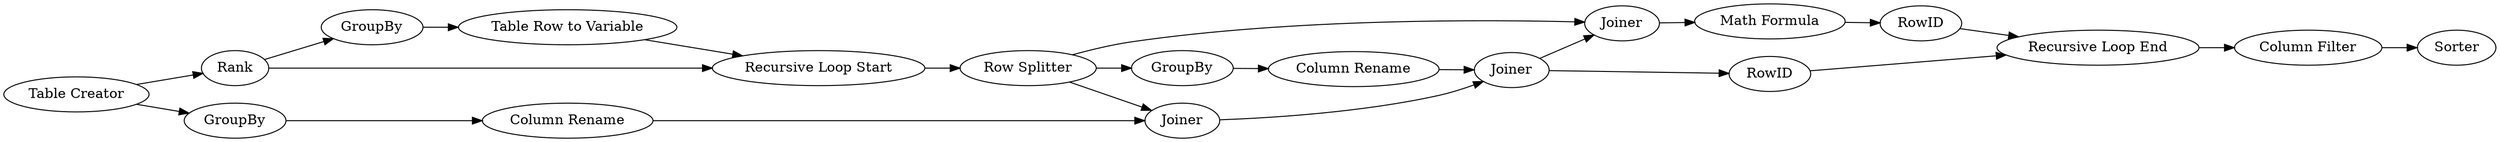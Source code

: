 digraph {
	"15115508487750176_38" [label=RowID]
	"15115508487750176_34" [label=Joiner]
	"15115508487750176_21" [label=Rank]
	"15115508487750176_40" [label=Sorter]
	"15115508487750176_41" [label="Column Filter"]
	"15115508487750176_45" [label=Joiner]
	"15115508487750176_39" [label=RowID]
	"15115508487750176_42" [label=GroupBy]
	"15115508487750176_30" [label="Recursive Loop Start"]
	"15115508487750176_37" [label="Math Formula"]
	"15115508487750176_29" [label="Table Creator"]
	"15115508487750176_44" [label="Column Rename"]
	"15115508487750176_33" [label=GroupBy]
	"15115508487750176_43" [label="Column Rename"]
	"15115508487750176_31" [label="Recursive Loop End"]
	"15115508487750176_32" [label="Row Splitter"]
	"15115508487750176_46" [label=GroupBy]
	"15115508487750176_47" [label="Table Row to Variable"]
	"15115508487750176_35" [label=Joiner]
	"15115508487750176_30" -> "15115508487750176_32"
	"15115508487750176_39" -> "15115508487750176_31"
	"15115508487750176_32" -> "15115508487750176_35"
	"15115508487750176_45" -> "15115508487750176_34"
	"15115508487750176_42" -> "15115508487750176_43"
	"15115508487750176_35" -> "15115508487750176_37"
	"15115508487750176_21" -> "15115508487750176_46"
	"15115508487750176_34" -> "15115508487750176_38"
	"15115508487750176_21" -> "15115508487750176_30"
	"15115508487750176_46" -> "15115508487750176_47"
	"15115508487750176_31" -> "15115508487750176_41"
	"15115508487750176_38" -> "15115508487750176_31"
	"15115508487750176_44" -> "15115508487750176_34"
	"15115508487750176_32" -> "15115508487750176_45"
	"15115508487750176_34" -> "15115508487750176_35"
	"15115508487750176_29" -> "15115508487750176_42"
	"15115508487750176_29" -> "15115508487750176_21"
	"15115508487750176_41" -> "15115508487750176_40"
	"15115508487750176_37" -> "15115508487750176_39"
	"15115508487750176_33" -> "15115508487750176_44"
	"15115508487750176_47" -> "15115508487750176_30"
	"15115508487750176_32" -> "15115508487750176_33"
	"15115508487750176_43" -> "15115508487750176_45"
	rankdir=LR
}

